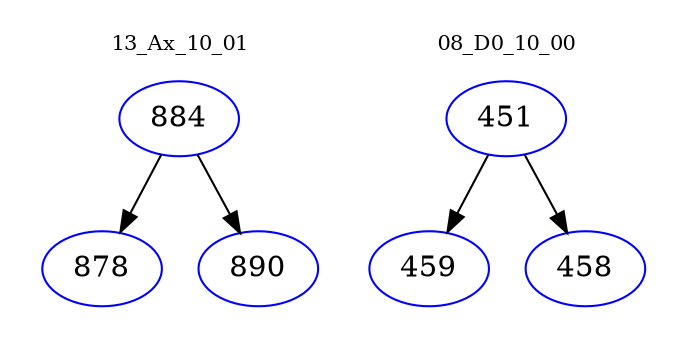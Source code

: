 digraph{
subgraph cluster_0 {
color = white
label = "13_Ax_10_01";
fontsize=10;
T0_884 [label="884", color="blue"]
T0_884 -> T0_878 [color="black"]
T0_878 [label="878", color="blue"]
T0_884 -> T0_890 [color="black"]
T0_890 [label="890", color="blue"]
}
subgraph cluster_1 {
color = white
label = "08_D0_10_00";
fontsize=10;
T1_451 [label="451", color="blue"]
T1_451 -> T1_459 [color="black"]
T1_459 [label="459", color="blue"]
T1_451 -> T1_458 [color="black"]
T1_458 [label="458", color="blue"]
}
}

